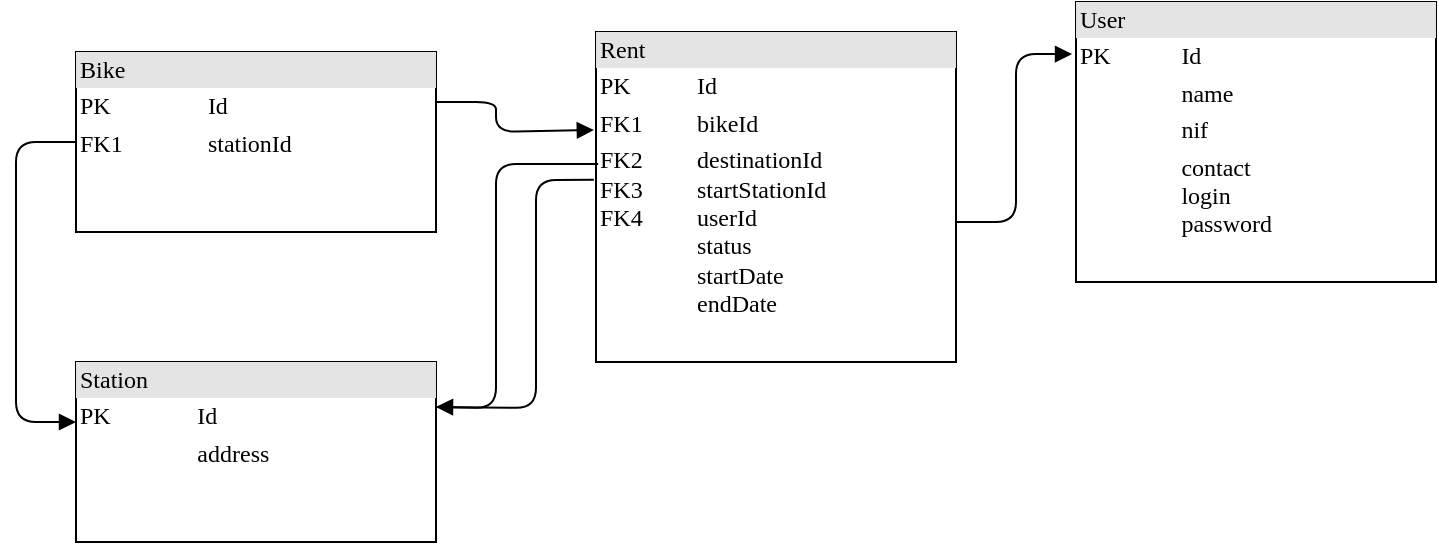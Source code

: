 <mxfile version="10.6.7" type="device"><diagram name="Page-1" id="2ca16b54-16f6-2749-3443-fa8db7711227"><mxGraphModel dx="1074" dy="616" grid="1" gridSize="10" guides="1" tooltips="1" connect="1" arrows="1" fold="1" page="1" pageScale="1" pageWidth="1100" pageHeight="850" background="#ffffff" math="0" shadow="0"><root><mxCell id="0"/><mxCell id="1" parent="0"/><mxCell id="2ed32ef02a7f4228-1" value="&lt;div style=&quot;box-sizing: border-box ; width: 100% ; background: #e4e4e4 ; padding: 2px&quot;&gt;Station&lt;/div&gt;&lt;table style=&quot;width: 100% ; font-size: 1em&quot; cellpadding=&quot;2&quot; cellspacing=&quot;0&quot;&gt;&lt;tbody&gt;&lt;tr&gt;&lt;td&gt;PK&lt;/td&gt;&lt;td&gt;Id&lt;/td&gt;&lt;/tr&gt;&lt;tr&gt;&lt;td&gt;&lt;br&gt;&lt;/td&gt;&lt;td&gt;address&lt;/td&gt;&lt;/tr&gt;&lt;tr&gt;&lt;td&gt;&lt;/td&gt;&lt;td&gt;&lt;br&gt;&lt;/td&gt;&lt;/tr&gt;&lt;/tbody&gt;&lt;/table&gt;" style="verticalAlign=top;align=left;overflow=fill;html=1;rounded=0;shadow=0;comic=0;labelBackgroundColor=none;strokeColor=#000000;strokeWidth=1;fillColor=#ffffff;fontFamily=Verdana;fontSize=12;fontColor=#000000;" parent="1" vertex="1"><mxGeometry x="110" y="250" width="180" height="90" as="geometry"/></mxCell><mxCell id="2ed32ef02a7f4228-2" value="&lt;div style=&quot;box-sizing: border-box ; width: 100% ; background: #e4e4e4 ; padding: 2px&quot;&gt;User&lt;/div&gt;&lt;table style=&quot;width: 100% ; font-size: 1em&quot; cellpadding=&quot;2&quot; cellspacing=&quot;0&quot;&gt;&lt;tbody&gt;&lt;tr&gt;&lt;td&gt;PK&lt;/td&gt;&lt;td&gt;Id&lt;/td&gt;&lt;/tr&gt;&lt;tr&gt;&lt;td&gt;&lt;br&gt;&lt;/td&gt;&lt;td&gt;name&lt;/td&gt;&lt;/tr&gt;&lt;tr&gt;&lt;td&gt;&lt;/td&gt;&lt;td&gt;nif&lt;/td&gt;&lt;/tr&gt;&lt;tr&gt;&lt;td&gt;&lt;br&gt;&lt;/td&gt;&lt;td&gt;contact&lt;br&gt;login&lt;br&gt;password&lt;/td&gt;&lt;/tr&gt;&lt;tr&gt;&lt;td&gt;&lt;br&gt;&lt;/td&gt;&lt;td&gt;&lt;/td&gt;&lt;/tr&gt;&lt;/tbody&gt;&lt;/table&gt;" style="verticalAlign=top;align=left;overflow=fill;html=1;rounded=0;shadow=0;comic=0;labelBackgroundColor=none;strokeColor=#000000;strokeWidth=1;fillColor=#ffffff;fontFamily=Verdana;fontSize=12;fontColor=#000000;" parent="1" vertex="1"><mxGeometry x="610" y="70" width="180" height="140" as="geometry"/></mxCell><mxCell id="2ed32ef02a7f4228-4" value="&lt;div style=&quot;box-sizing: border-box ; width: 100% ; background: #e4e4e4 ; padding: 2px&quot;&gt;Rent&lt;/div&gt;&lt;table style=&quot;width: 100% ; font-size: 1em&quot; cellpadding=&quot;2&quot; cellspacing=&quot;0&quot;&gt;&lt;tbody&gt;&lt;tr&gt;&lt;td&gt;PK&lt;/td&gt;&lt;td&gt;Id&lt;/td&gt;&lt;/tr&gt;&lt;tr&gt;&lt;td&gt;FK1&lt;/td&gt;&lt;td&gt;bikeId&lt;/td&gt;&lt;/tr&gt;&lt;tr&gt;&lt;td&gt;FK2&lt;br&gt;FK3&lt;br&gt;FK4&lt;br&gt;&lt;br&gt;&lt;br&gt;&lt;br&gt;&lt;/td&gt;&lt;td&gt;destinationId&lt;br&gt;startStationId&lt;br&gt;userId&lt;br&gt;status&lt;br&gt;startDate&lt;br&gt;endDate&lt;/td&gt;&lt;/tr&gt;&lt;tr&gt;&lt;td&gt;&amp;nbsp;&amp;nbsp;&lt;br&gt;&lt;br&gt;&lt;br&gt;&lt;br&gt;&lt;br&gt;&lt;/td&gt;&lt;td&gt;&lt;br&gt;&lt;/td&gt;&lt;/tr&gt;&lt;/tbody&gt;&lt;/table&gt;" style="verticalAlign=top;align=left;overflow=fill;html=1;rounded=0;shadow=0;comic=0;labelBackgroundColor=none;strokeColor=#000000;strokeWidth=1;fillColor=#ffffff;fontFamily=Verdana;fontSize=12;fontColor=#000000;" parent="1" vertex="1"><mxGeometry x="370" y="85" width="180" height="165" as="geometry"/></mxCell><mxCell id="2ed32ef02a7f4228-5" value="&lt;div style=&quot;box-sizing: border-box ; width: 100% ; background: #e4e4e4 ; padding: 2px&quot;&gt;Bike&lt;/div&gt;&lt;table style=&quot;width: 100% ; font-size: 1em&quot; cellpadding=&quot;2&quot; cellspacing=&quot;0&quot;&gt;&lt;tbody&gt;&lt;tr&gt;&lt;td&gt;PK&lt;/td&gt;&lt;td&gt;Id&lt;/td&gt;&lt;/tr&gt;&lt;tr&gt;&lt;td&gt;FK1&lt;/td&gt;&lt;td&gt;stationId&lt;/td&gt;&lt;/tr&gt;&lt;tr&gt;&lt;td&gt;&lt;/td&gt;&lt;td&gt;&lt;br&gt;&lt;/td&gt;&lt;/tr&gt;&lt;/tbody&gt;&lt;/table&gt;" style="verticalAlign=top;align=left;overflow=fill;html=1;rounded=0;shadow=0;comic=0;labelBackgroundColor=none;strokeColor=#000000;strokeWidth=1;fillColor=#ffffff;fontFamily=Verdana;fontSize=12;fontColor=#000000;" parent="1" vertex="1"><mxGeometry x="110" y="95" width="180" height="90" as="geometry"/></mxCell><mxCell id="eHEa56tv-yzg-19iiuxv-2" value="" style="endArrow=none;html=1;exitX=-0.011;exitY=0.186;exitDx=0;exitDy=0;endFill=0;startArrow=block;startFill=1;exitPerimeter=0;" edge="1" parent="1" source="2ed32ef02a7f4228-2"><mxGeometry width="50" height="50" relative="1" as="geometry"><mxPoint x="110" y="410" as="sourcePoint"/><mxPoint x="550" y="180" as="targetPoint"/><Array as="points"><mxPoint x="580" y="96"/><mxPoint x="580" y="180"/></Array></mxGeometry></mxCell><mxCell id="eHEa56tv-yzg-19iiuxv-3" value="" style="endArrow=none;html=1;startArrow=block;startFill=1;exitX=-0.006;exitY=0.297;exitDx=0;exitDy=0;exitPerimeter=0;" edge="1" parent="1" source="2ed32ef02a7f4228-4"><mxGeometry width="50" height="50" relative="1" as="geometry"><mxPoint x="360" y="185" as="sourcePoint"/><mxPoint x="290" y="120" as="targetPoint"/><Array as="points"><mxPoint x="320" y="135"/><mxPoint x="320" y="120"/></Array></mxGeometry></mxCell><mxCell id="eHEa56tv-yzg-19iiuxv-4" value="" style="endArrow=none;html=1;exitX=1;exitY=0.25;exitDx=0;exitDy=0;entryX=0.006;entryY=0.4;entryDx=0;entryDy=0;entryPerimeter=0;" edge="1" parent="1" source="2ed32ef02a7f4228-1" target="2ed32ef02a7f4228-4"><mxGeometry width="50" height="50" relative="1" as="geometry"><mxPoint x="110" y="410" as="sourcePoint"/><mxPoint x="160" y="360" as="targetPoint"/><Array as="points"><mxPoint x="320" y="273"/><mxPoint x="320" y="151"/></Array></mxGeometry></mxCell><mxCell id="eHEa56tv-yzg-19iiuxv-5" value="" style="endArrow=none;html=1;entryX=-0.006;entryY=0.448;entryDx=0;entryDy=0;exitX=1;exitY=0.25;exitDx=0;exitDy=0;startArrow=block;startFill=1;entryPerimeter=0;" edge="1" parent="1" source="2ed32ef02a7f4228-1" target="2ed32ef02a7f4228-4"><mxGeometry width="50" height="50" relative="1" as="geometry"><mxPoint x="110" y="410" as="sourcePoint"/><mxPoint x="160" y="360" as="targetPoint"/><Array as="points"><mxPoint x="340" y="273"/><mxPoint x="340" y="159"/></Array></mxGeometry></mxCell><mxCell id="eHEa56tv-yzg-19iiuxv-6" value="" style="endArrow=none;html=1;entryX=0;entryY=0.5;entryDx=0;entryDy=0;startArrow=block;startFill=1;" edge="1" parent="1" target="2ed32ef02a7f4228-5"><mxGeometry width="50" height="50" relative="1" as="geometry"><mxPoint x="110" y="280" as="sourcePoint"/><mxPoint x="160" y="360" as="targetPoint"/><Array as="points"><mxPoint x="80" y="280"/><mxPoint x="80" y="140"/></Array></mxGeometry></mxCell></root></mxGraphModel></diagram></mxfile>